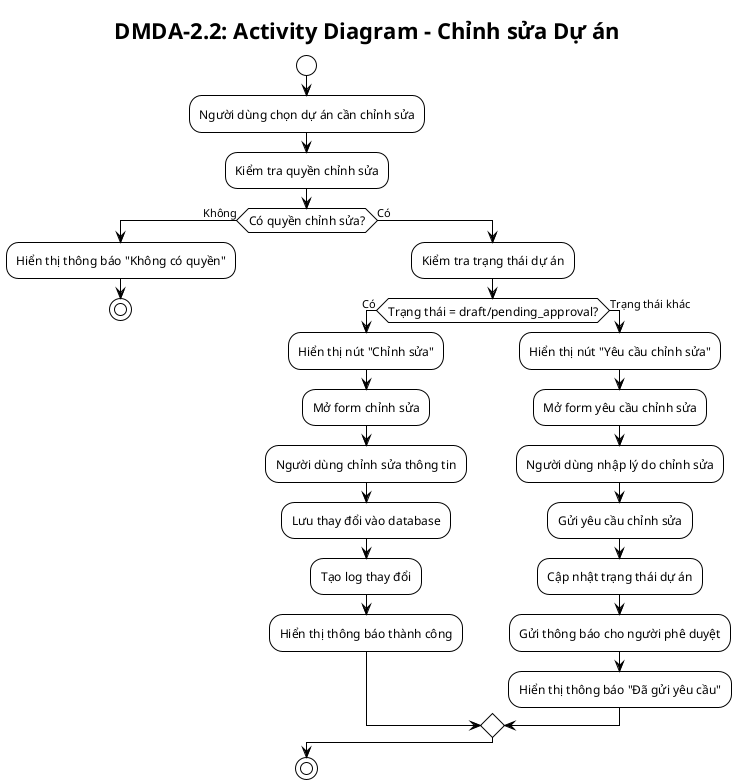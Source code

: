 @startuml DMDA-2.2 Activity Diagram
!theme plain
skinparam activityFontSize 12

title DMDA-2.2: Activity Diagram - Chỉnh sửa Dự án

start

:Người dùng chọn dự án cần chỉnh sửa;

:Kiểm tra quyền chỉnh sửa;

if (Có quyền chỉnh sửa?) then (Không)
    :Hiển thị thông báo "Không có quyền";
    stop
else (Có)
    :Kiểm tra trạng thái dự án;
    
    if (Trạng thái = draft/pending_approval?) then (Có)
        :Hiển thị nút "Chỉnh sửa";
        :Mở form chỉnh sửa;
        :Người dùng chỉnh sửa thông tin;
        :Lưu thay đổi vào database;
        :Tạo log thay đổi;
        :Hiển thị thông báo thành công;
        
    else (Trạng thái khác)
        :Hiển thị nút "Yêu cầu chỉnh sửa";
        :Mở form yêu cầu chỉnh sửa;
        :Người dùng nhập lý do chỉnh sửa;
        :Gửi yêu cầu chỉnh sửa;
        :Cập nhật trạng thái dự án;
        :Gửi thông báo cho người phê duyệt;
        :Hiển thị thông báo "Đã gửi yêu cầu";
    endif
endif

stop

@enduml
